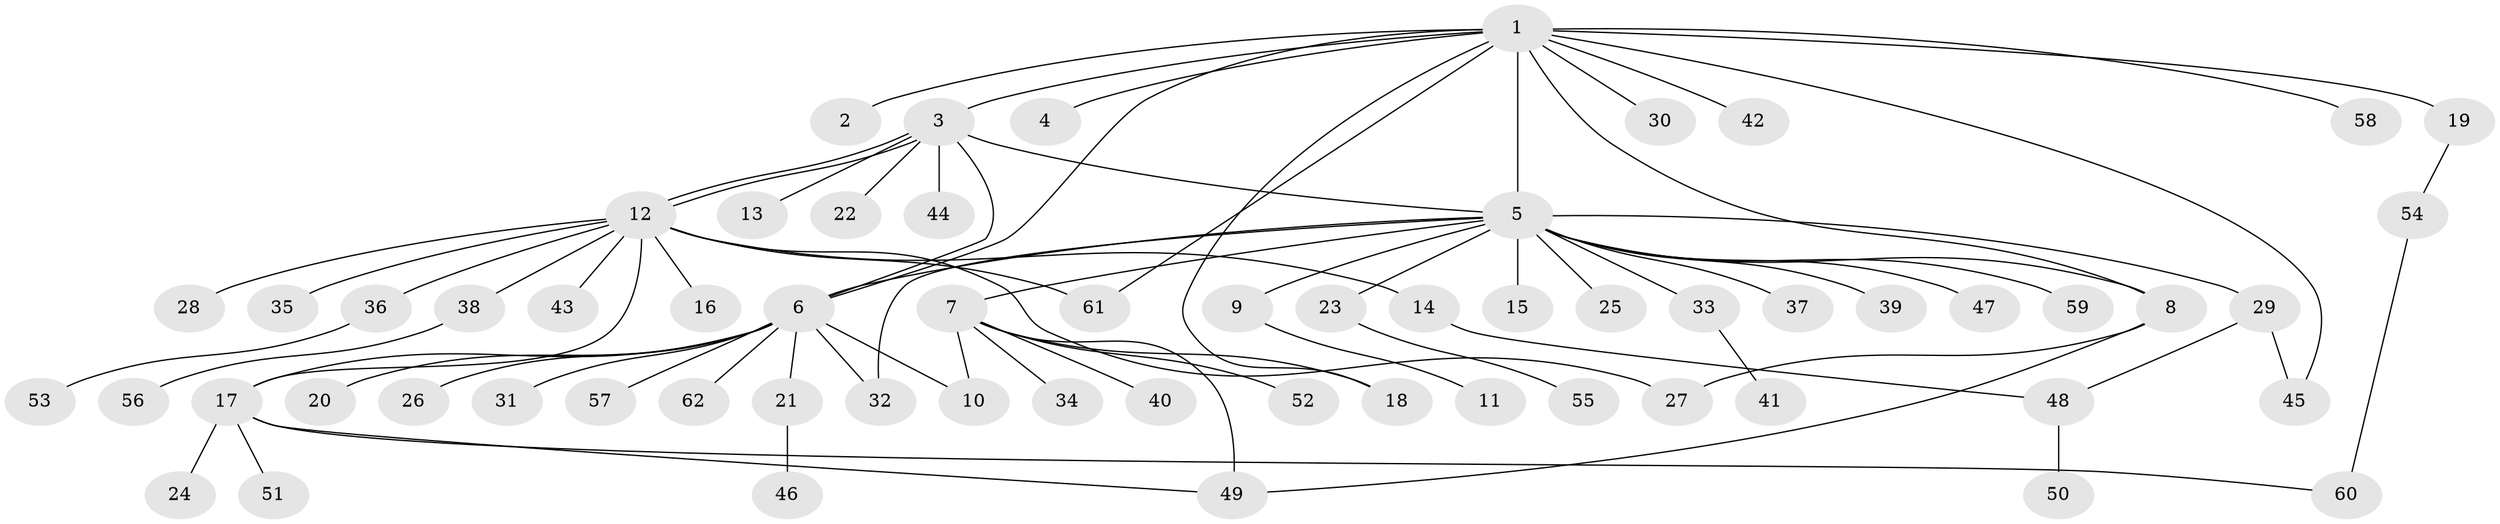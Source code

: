 // Generated by graph-tools (version 1.1) at 2025/49/03/09/25 03:49:53]
// undirected, 62 vertices, 77 edges
graph export_dot {
graph [start="1"]
  node [color=gray90,style=filled];
  1;
  2;
  3;
  4;
  5;
  6;
  7;
  8;
  9;
  10;
  11;
  12;
  13;
  14;
  15;
  16;
  17;
  18;
  19;
  20;
  21;
  22;
  23;
  24;
  25;
  26;
  27;
  28;
  29;
  30;
  31;
  32;
  33;
  34;
  35;
  36;
  37;
  38;
  39;
  40;
  41;
  42;
  43;
  44;
  45;
  46;
  47;
  48;
  49;
  50;
  51;
  52;
  53;
  54;
  55;
  56;
  57;
  58;
  59;
  60;
  61;
  62;
  1 -- 2;
  1 -- 3;
  1 -- 4;
  1 -- 5;
  1 -- 6;
  1 -- 8;
  1 -- 18;
  1 -- 19;
  1 -- 30;
  1 -- 42;
  1 -- 45;
  1 -- 58;
  1 -- 61;
  3 -- 5;
  3 -- 6;
  3 -- 12;
  3 -- 12;
  3 -- 13;
  3 -- 22;
  3 -- 44;
  5 -- 6;
  5 -- 7;
  5 -- 8;
  5 -- 9;
  5 -- 15;
  5 -- 23;
  5 -- 25;
  5 -- 29;
  5 -- 32;
  5 -- 33;
  5 -- 37;
  5 -- 39;
  5 -- 47;
  5 -- 59;
  6 -- 10;
  6 -- 17;
  6 -- 20;
  6 -- 21;
  6 -- 26;
  6 -- 31;
  6 -- 32;
  6 -- 57;
  6 -- 62;
  7 -- 10;
  7 -- 18;
  7 -- 34;
  7 -- 40;
  7 -- 49;
  7 -- 52;
  8 -- 27;
  8 -- 49;
  9 -- 11;
  12 -- 14;
  12 -- 16;
  12 -- 17;
  12 -- 27;
  12 -- 28;
  12 -- 35;
  12 -- 36;
  12 -- 38;
  12 -- 43;
  12 -- 61;
  14 -- 48;
  17 -- 24;
  17 -- 49;
  17 -- 51;
  17 -- 60;
  19 -- 54;
  21 -- 46;
  23 -- 55;
  29 -- 45;
  29 -- 48;
  33 -- 41;
  36 -- 53;
  38 -- 56;
  48 -- 50;
  54 -- 60;
}
